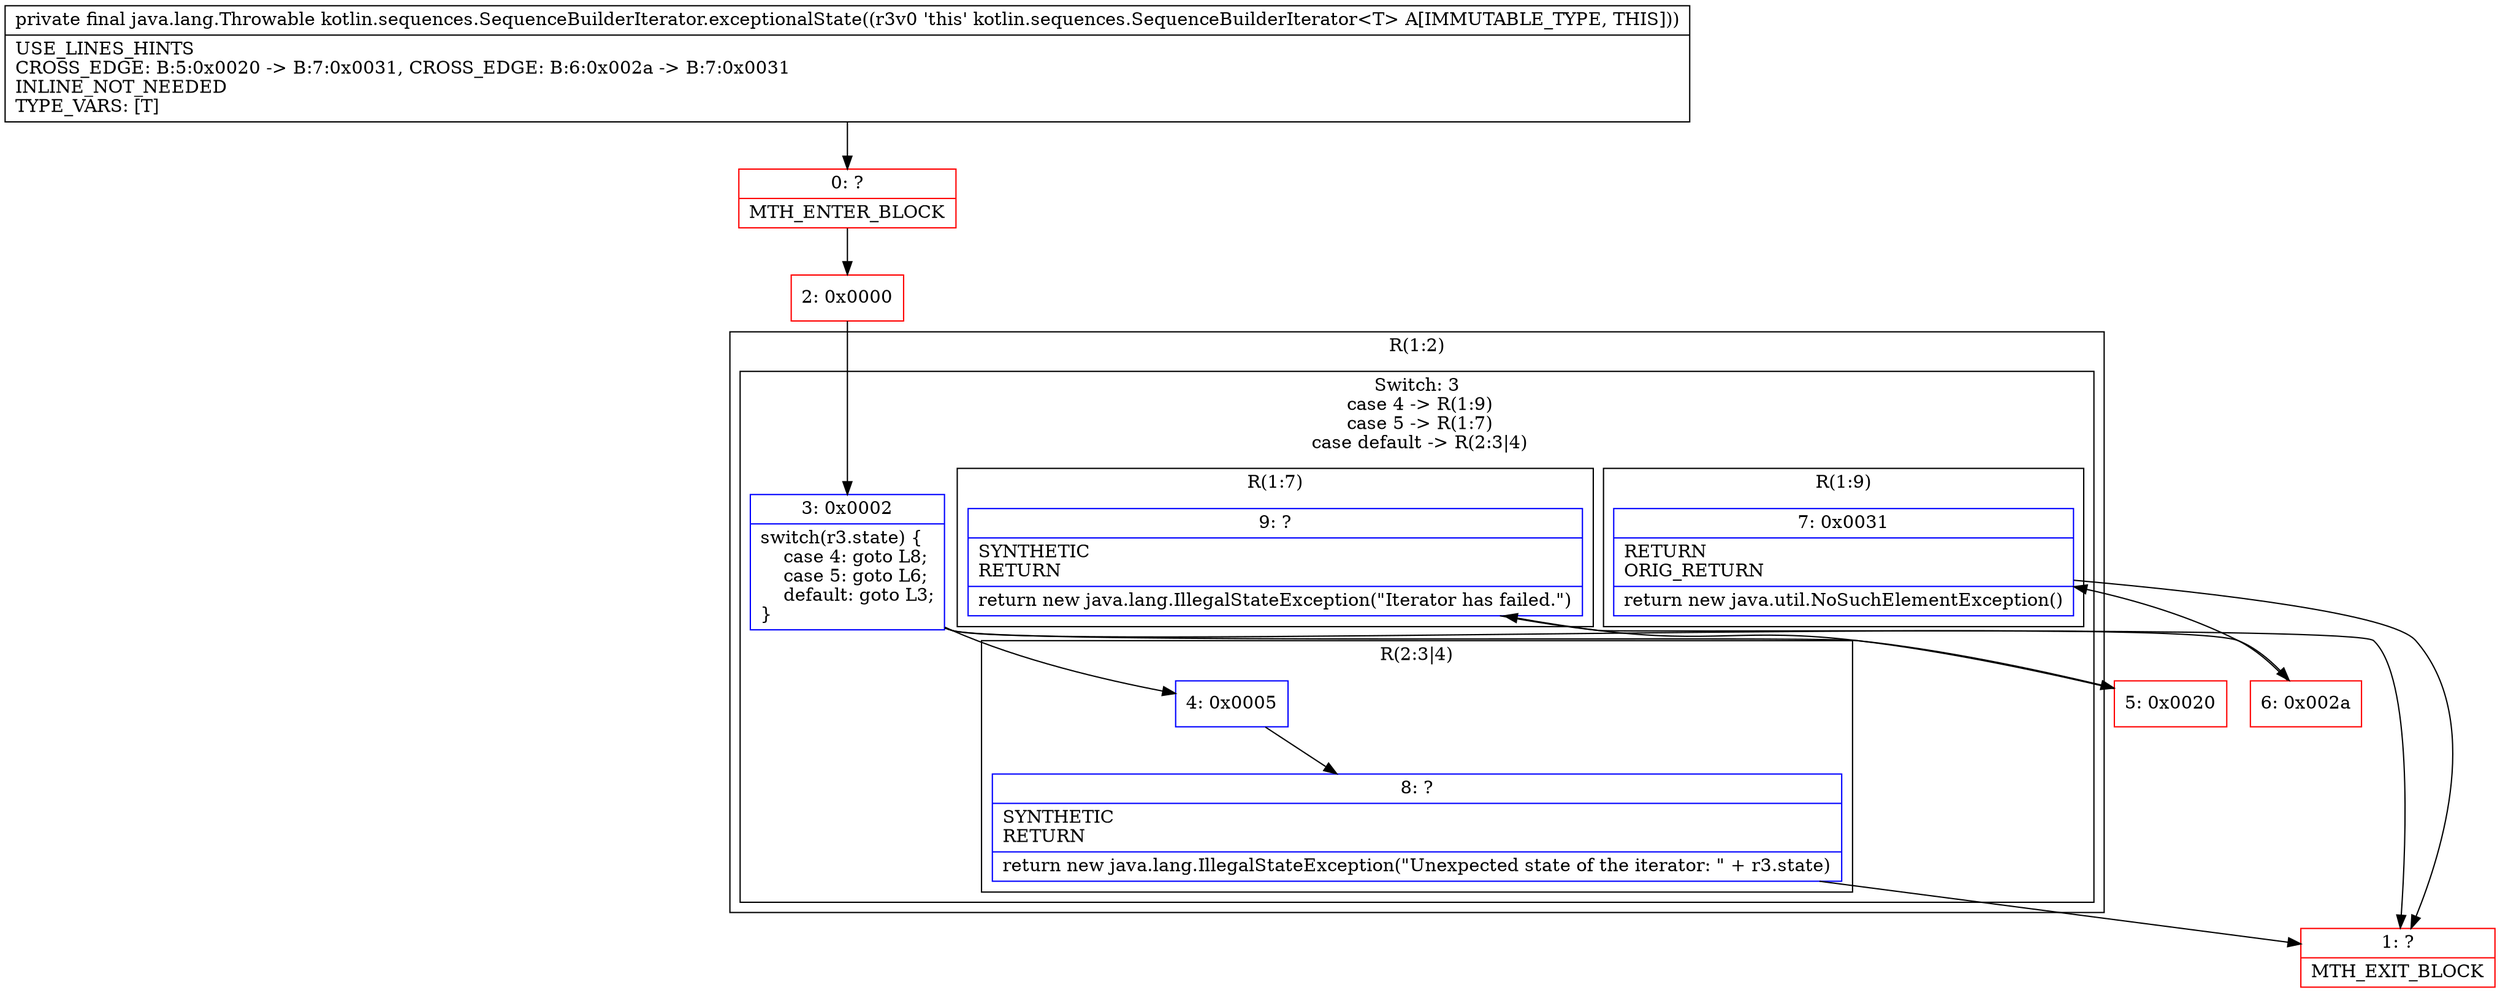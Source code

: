 digraph "CFG forkotlin.sequences.SequenceBuilderIterator.exceptionalState()Ljava\/lang\/Throwable;" {
subgraph cluster_Region_1797076584 {
label = "R(1:2)";
node [shape=record,color=blue];
subgraph cluster_SwitchRegion_606059707 {
label = "Switch: 3
 case 4 -> R(1:9)
 case 5 -> R(1:7)
 case default -> R(2:3|4)";
node [shape=record,color=blue];
Node_3 [shape=record,label="{3\:\ 0x0002|switch(r3.state) \{\l    case 4: goto L8;\l    case 5: goto L6;\l    default: goto L3;\l\}\l}"];
subgraph cluster_Region_2031419825 {
label = "R(1:9)";
node [shape=record,color=blue];
Node_7 [shape=record,label="{7\:\ 0x0031|RETURN\lORIG_RETURN\l|return new java.util.NoSuchElementException()\l}"];
}
subgraph cluster_Region_1586964223 {
label = "R(1:7)";
node [shape=record,color=blue];
Node_9 [shape=record,label="{9\:\ ?|SYNTHETIC\lRETURN\l|return new java.lang.IllegalStateException(\"Iterator has failed.\")\l}"];
}
subgraph cluster_Region_1555821875 {
label = "R(2:3|4)";
node [shape=record,color=blue];
Node_4 [shape=record,label="{4\:\ 0x0005}"];
Node_8 [shape=record,label="{8\:\ ?|SYNTHETIC\lRETURN\l|return new java.lang.IllegalStateException(\"Unexpected state of the iterator: \" + r3.state)\l}"];
}
}
}
Node_0 [shape=record,color=red,label="{0\:\ ?|MTH_ENTER_BLOCK\l}"];
Node_2 [shape=record,color=red,label="{2\:\ 0x0000}"];
Node_1 [shape=record,color=red,label="{1\:\ ?|MTH_EXIT_BLOCK\l}"];
Node_5 [shape=record,color=red,label="{5\:\ 0x0020}"];
Node_6 [shape=record,color=red,label="{6\:\ 0x002a}"];
MethodNode[shape=record,label="{private final java.lang.Throwable kotlin.sequences.SequenceBuilderIterator.exceptionalState((r3v0 'this' kotlin.sequences.SequenceBuilderIterator\<T\> A[IMMUTABLE_TYPE, THIS]))  | USE_LINES_HINTS\lCROSS_EDGE: B:5:0x0020 \-\> B:7:0x0031, CROSS_EDGE: B:6:0x002a \-\> B:7:0x0031\lINLINE_NOT_NEEDED\lTYPE_VARS: [T]\l}"];
MethodNode -> Node_0;Node_3 -> Node_4;
Node_3 -> Node_5;
Node_3 -> Node_6;
Node_7 -> Node_1;
Node_9 -> Node_1;
Node_4 -> Node_8;
Node_8 -> Node_1;
Node_0 -> Node_2;
Node_2 -> Node_3;
Node_5 -> Node_9;
Node_6 -> Node_7;
}

